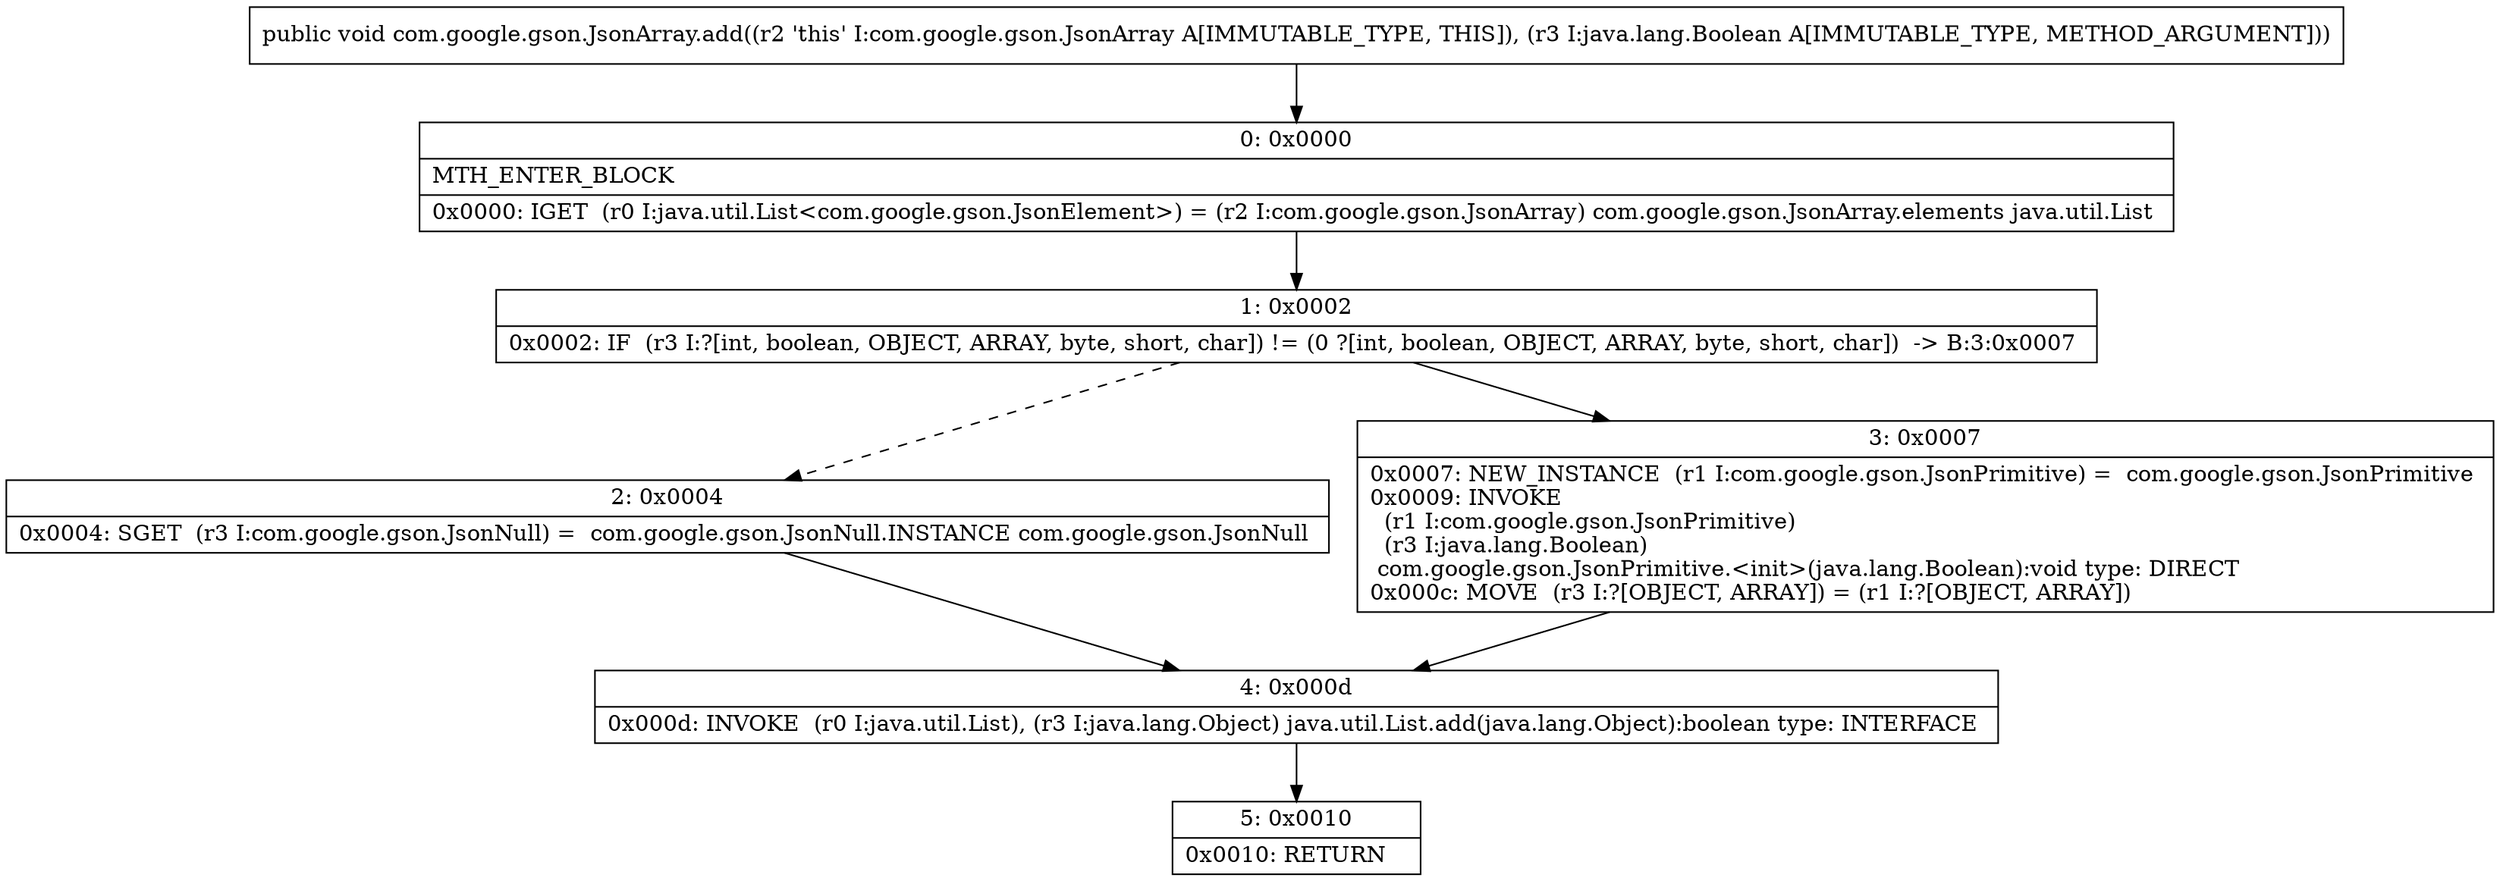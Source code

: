digraph "CFG forcom.google.gson.JsonArray.add(Ljava\/lang\/Boolean;)V" {
Node_0 [shape=record,label="{0\:\ 0x0000|MTH_ENTER_BLOCK\l|0x0000: IGET  (r0 I:java.util.List\<com.google.gson.JsonElement\>) = (r2 I:com.google.gson.JsonArray) com.google.gson.JsonArray.elements java.util.List \l}"];
Node_1 [shape=record,label="{1\:\ 0x0002|0x0002: IF  (r3 I:?[int, boolean, OBJECT, ARRAY, byte, short, char]) != (0 ?[int, boolean, OBJECT, ARRAY, byte, short, char])  \-\> B:3:0x0007 \l}"];
Node_2 [shape=record,label="{2\:\ 0x0004|0x0004: SGET  (r3 I:com.google.gson.JsonNull) =  com.google.gson.JsonNull.INSTANCE com.google.gson.JsonNull \l}"];
Node_3 [shape=record,label="{3\:\ 0x0007|0x0007: NEW_INSTANCE  (r1 I:com.google.gson.JsonPrimitive) =  com.google.gson.JsonPrimitive \l0x0009: INVOKE  \l  (r1 I:com.google.gson.JsonPrimitive)\l  (r3 I:java.lang.Boolean)\l com.google.gson.JsonPrimitive.\<init\>(java.lang.Boolean):void type: DIRECT \l0x000c: MOVE  (r3 I:?[OBJECT, ARRAY]) = (r1 I:?[OBJECT, ARRAY]) \l}"];
Node_4 [shape=record,label="{4\:\ 0x000d|0x000d: INVOKE  (r0 I:java.util.List), (r3 I:java.lang.Object) java.util.List.add(java.lang.Object):boolean type: INTERFACE \l}"];
Node_5 [shape=record,label="{5\:\ 0x0010|0x0010: RETURN   \l}"];
MethodNode[shape=record,label="{public void com.google.gson.JsonArray.add((r2 'this' I:com.google.gson.JsonArray A[IMMUTABLE_TYPE, THIS]), (r3 I:java.lang.Boolean A[IMMUTABLE_TYPE, METHOD_ARGUMENT])) }"];
MethodNode -> Node_0;
Node_0 -> Node_1;
Node_1 -> Node_2[style=dashed];
Node_1 -> Node_3;
Node_2 -> Node_4;
Node_3 -> Node_4;
Node_4 -> Node_5;
}

